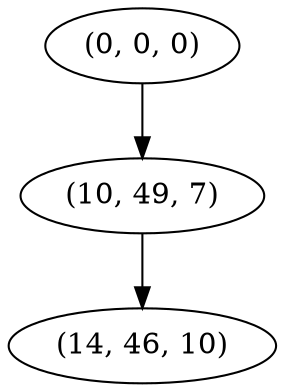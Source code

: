 digraph tree {
    "(0, 0, 0)";
    "(10, 49, 7)";
    "(14, 46, 10)";
    "(0, 0, 0)" -> "(10, 49, 7)";
    "(10, 49, 7)" -> "(14, 46, 10)";
}
